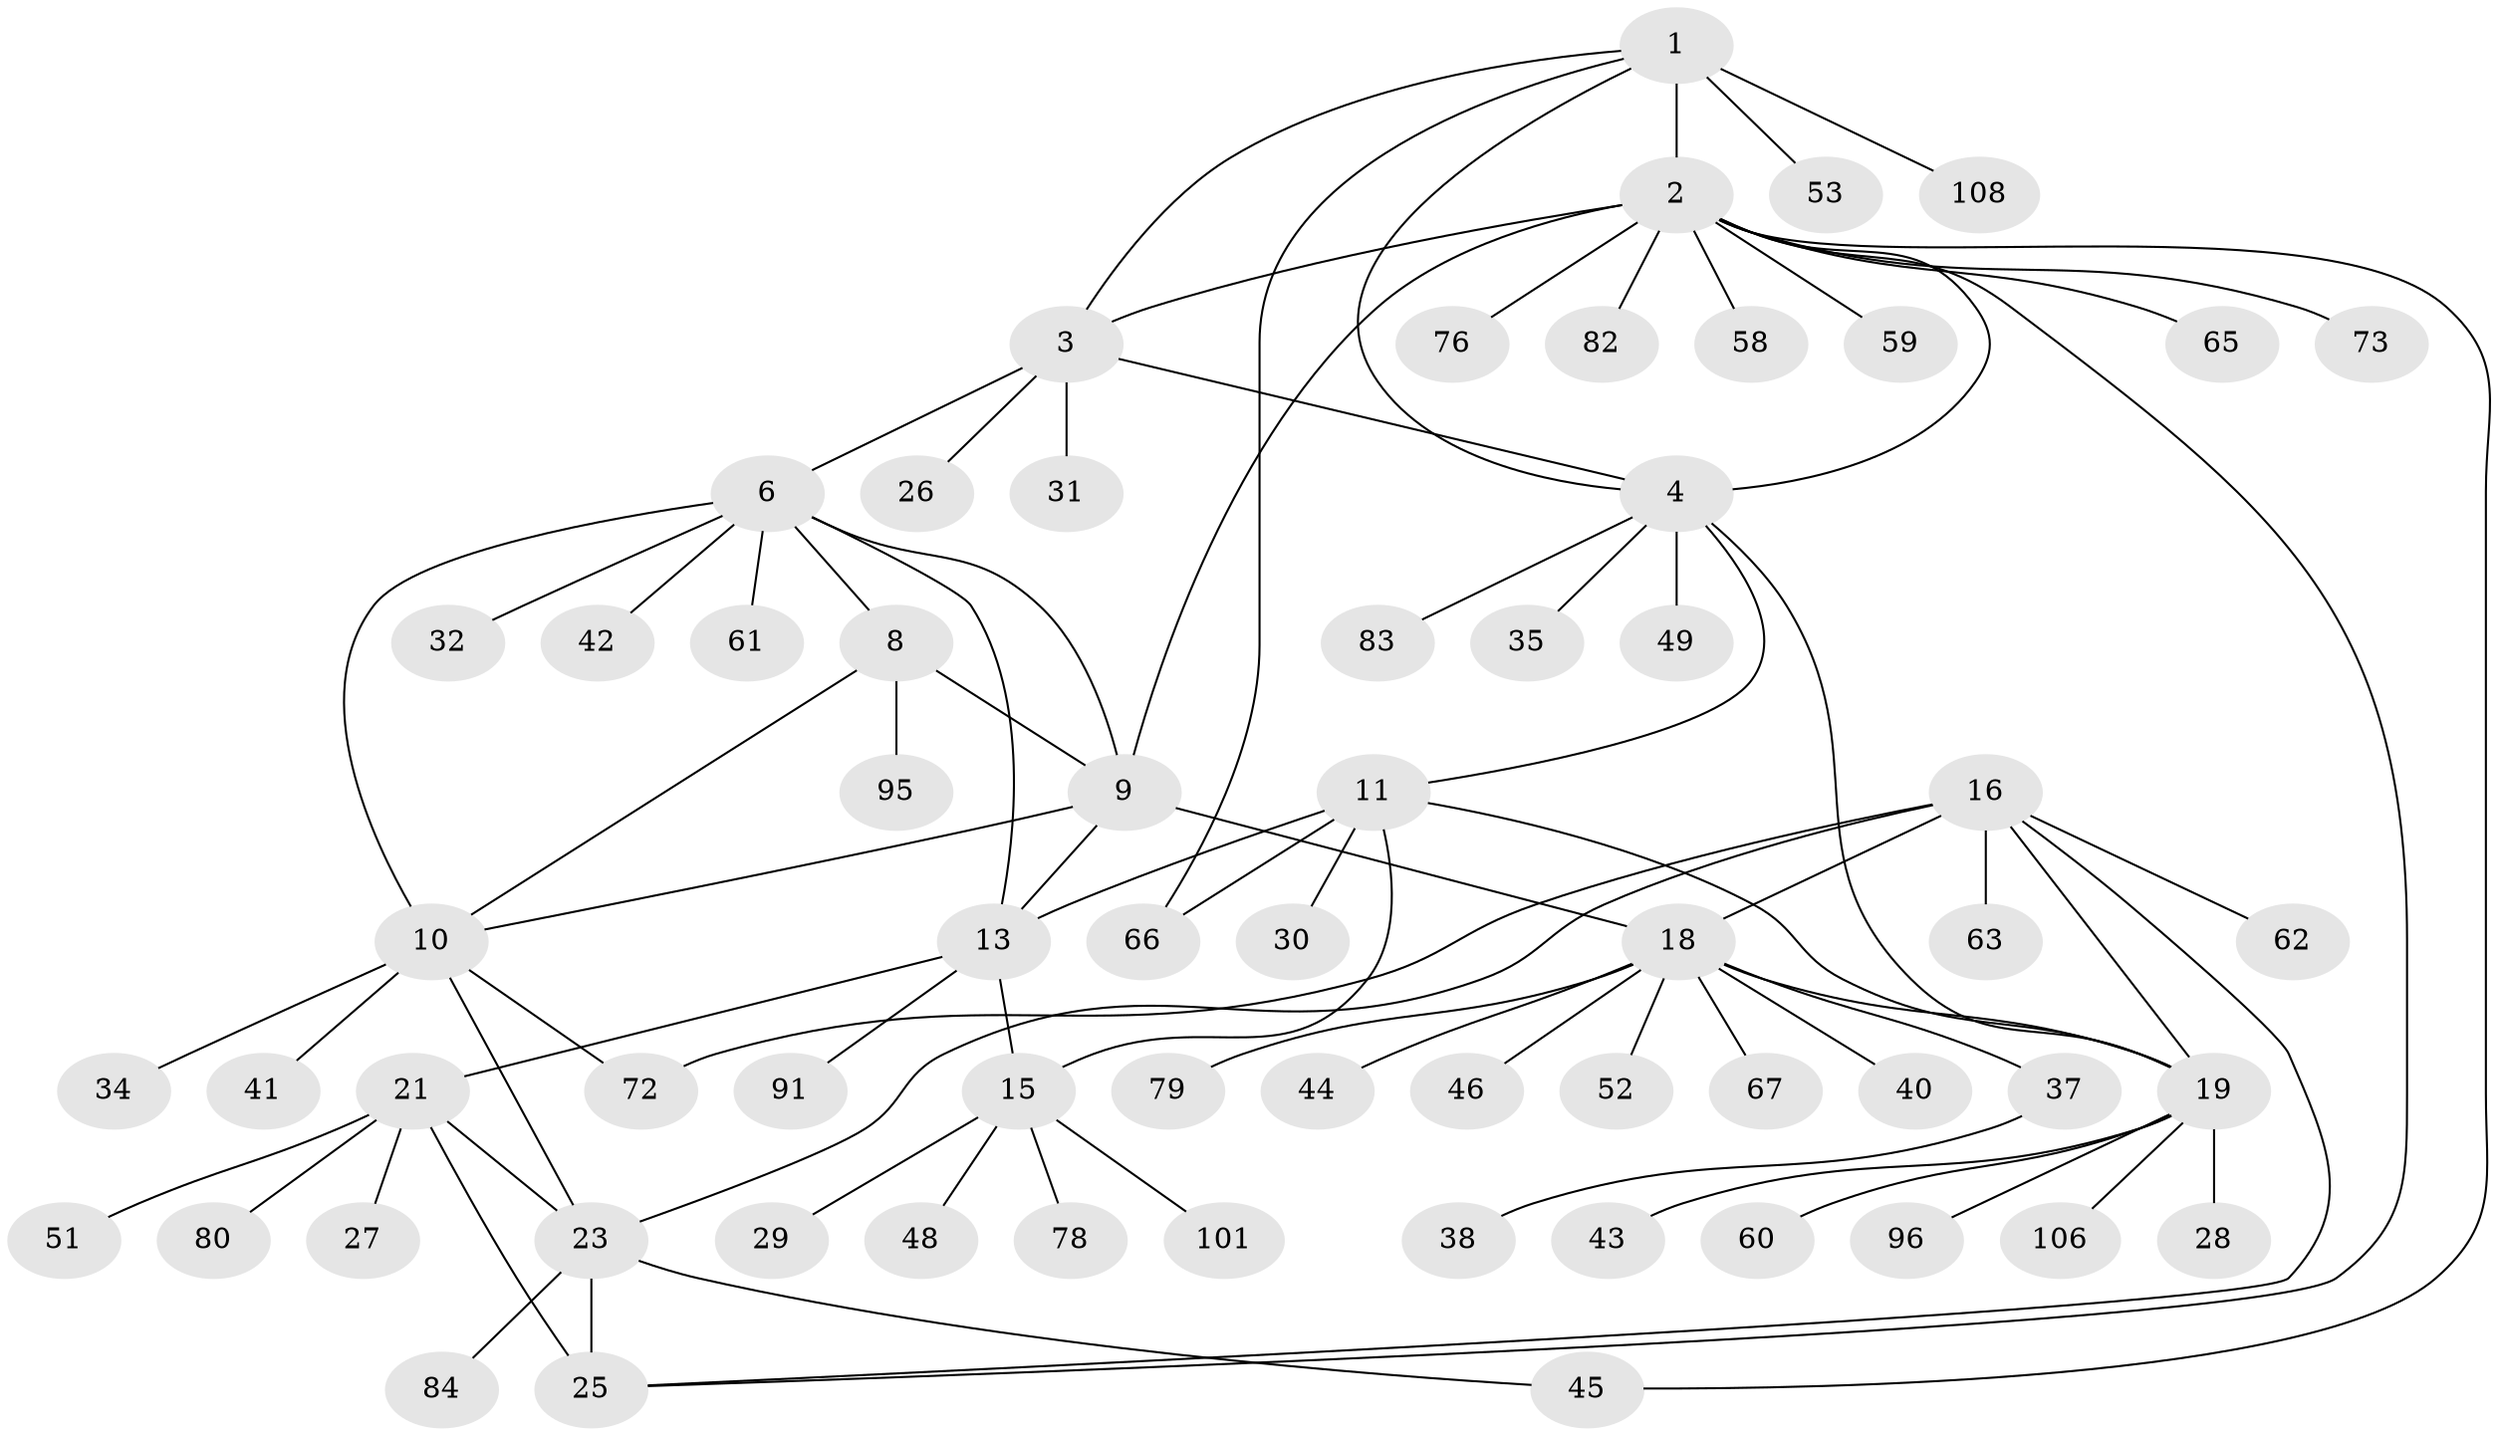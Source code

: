 // original degree distribution, {7: 0.046296296296296294, 12: 0.009259259259259259, 9: 0.018518518518518517, 6: 0.037037037037037035, 11: 0.018518518518518517, 8: 0.06481481481481481, 4: 0.009259259259259259, 10: 0.009259259259259259, 5: 0.009259259259259259, 13: 0.009259259259259259, 3: 0.037037037037037035, 1: 0.6203703703703703, 2: 0.1111111111111111}
// Generated by graph-tools (version 1.1) at 2025/19/03/04/25 18:19:40]
// undirected, 64 vertices, 84 edges
graph export_dot {
graph [start="1"]
  node [color=gray90,style=filled];
  1;
  2 [super="+33+5"];
  3;
  4;
  6 [super="+7+98+99+39"];
  8 [super="+36"];
  9 [super="+74+50+55"];
  10;
  11 [super="+12"];
  13 [super="+14+92"];
  15;
  16 [super="+17+105"];
  18 [super="+20+56"];
  19;
  21 [super="+24+22+75"];
  23;
  25 [super="+47+64"];
  26 [super="+107+71"];
  27;
  28;
  29;
  30;
  31;
  32 [super="+70"];
  34;
  35;
  37;
  38;
  40;
  41;
  42;
  43;
  44;
  45;
  46;
  48 [super="+68"];
  49 [super="+88+54"];
  51;
  52;
  53;
  58;
  59;
  60;
  61;
  62;
  63;
  65;
  66;
  67;
  72;
  73;
  76;
  78;
  79;
  80;
  82;
  83;
  84;
  91;
  95;
  96;
  101;
  106;
  108;
  1 -- 2 [weight=2];
  1 -- 3;
  1 -- 4;
  1 -- 53;
  1 -- 66;
  1 -- 108;
  2 -- 3 [weight=2];
  2 -- 4 [weight=2];
  2 -- 25;
  2 -- 45;
  2 -- 58;
  2 -- 59;
  2 -- 73;
  2 -- 76;
  2 -- 9;
  2 -- 65;
  2 -- 82;
  3 -- 4;
  3 -- 6;
  3 -- 26;
  3 -- 31;
  4 -- 19;
  4 -- 35;
  4 -- 49;
  4 -- 83;
  4 -- 11;
  6 -- 8 [weight=2];
  6 -- 9 [weight=2];
  6 -- 10 [weight=2];
  6 -- 13;
  6 -- 42;
  6 -- 61;
  6 -- 32;
  8 -- 9;
  8 -- 10;
  8 -- 95;
  9 -- 10;
  9 -- 13;
  9 -- 18;
  10 -- 23;
  10 -- 34;
  10 -- 41;
  10 -- 72;
  11 -- 13 [weight=4];
  11 -- 15 [weight=2];
  11 -- 66;
  11 -- 19;
  11 -- 30;
  13 -- 15 [weight=2];
  13 -- 91;
  13 -- 21 [weight=2];
  15 -- 29;
  15 -- 48;
  15 -- 78;
  15 -- 101;
  16 -- 18 [weight=4];
  16 -- 19 [weight=2];
  16 -- 62;
  16 -- 72;
  16 -- 25;
  16 -- 63;
  16 -- 23;
  18 -- 19 [weight=2];
  18 -- 37;
  18 -- 44;
  18 -- 46;
  18 -- 52;
  18 -- 67;
  18 -- 40;
  18 -- 79;
  19 -- 28;
  19 -- 43;
  19 -- 60;
  19 -- 96;
  19 -- 106;
  21 -- 23 [weight=3];
  21 -- 25 [weight=3];
  21 -- 51;
  21 -- 27;
  21 -- 80;
  23 -- 25;
  23 -- 45;
  23 -- 84;
  37 -- 38;
}
